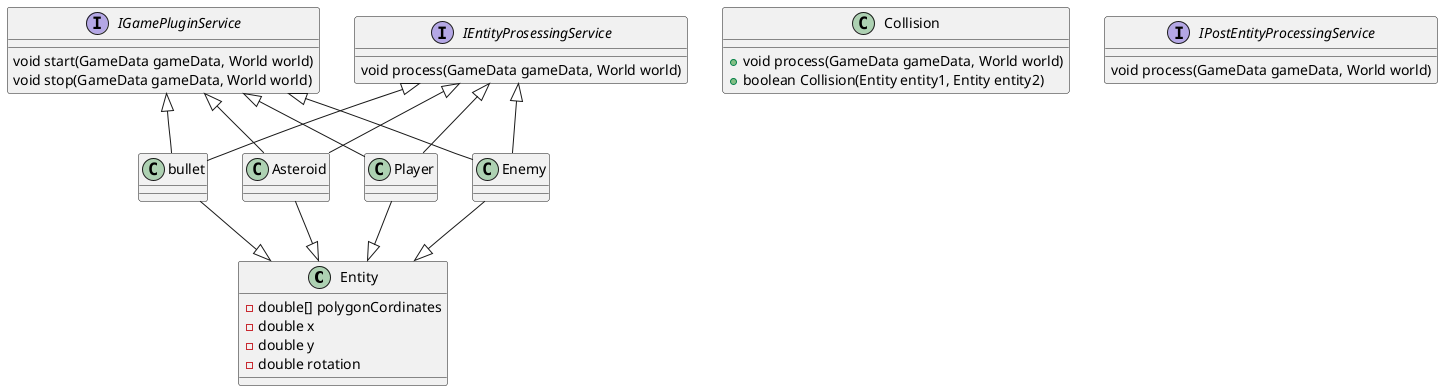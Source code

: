 @startuml

class Entity{
    - double[] polygonCordinates
    - double x
    - double y
    - double rotation
}

class Player{}
Class Enemy{}
class bullet{}
class Asteroid{}


interface IGamePluginService{
    void start(GameData gameData, World world)
    void stop(GameData gameData, World world)
}

class Collision{
    + void process(GameData gameData, World world)
    + boolean Collision(Entity entity1, Entity entity2)
}

interface IPostEntityProcessingService{
    void process(GameData gameData, World world)
}

interface IEntityProsessingService{
    void process(GameData gameData, World world)
}

Enemy -down-|> Entity
Player -down-|> Entity
bullet -down-|> Entity
Asteroid -down-|> Entity

Enemy -up-|> IEntityProsessingService
Player -up-|> IEntityProsessingService
bullet -up-|> IEntityProsessingService
Asteroid -up-|> IEntityProsessingService

Enemy -up-|> IGamePluginService
Player -up-|> IGamePluginService
bullet -up-|> IGamePluginService
Asteroid -up-|> IGamePluginService





@enduml